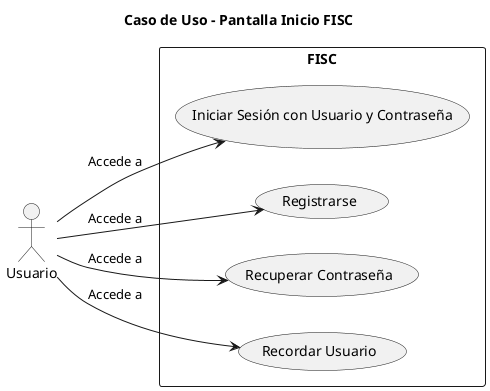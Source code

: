 @startuml

title Caso de Uso - Pantalla Inicio FISC

left to right direction

actor Usuario as user

rectangle "FISC" {
    usecase "Iniciar Sesión con Usuario y Contraseña" as login
    usecase "Registrarse" as registro
    usecase "Recuperar Contraseña" as recuperar
    usecase "Recordar Usuario" as recordar
}

user --> login : "Accede a"
user --> registro : "Accede a"
user --> recuperar : "Accede a"
user --> recordar : "Accede a"

@enduml

